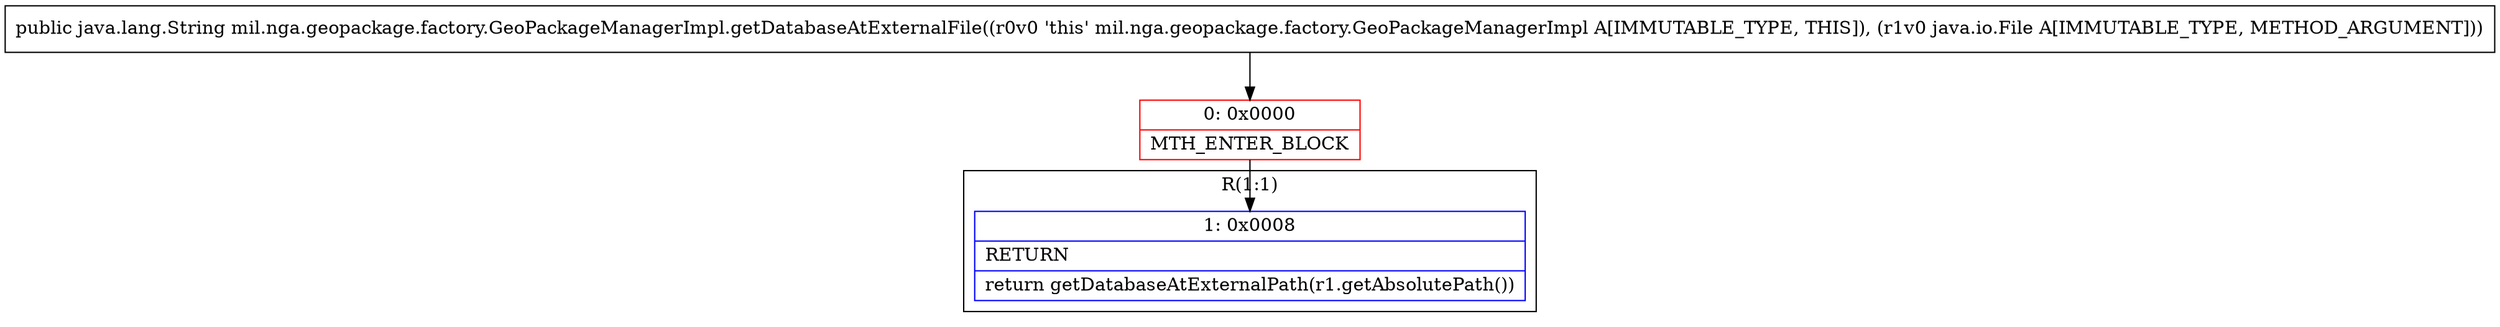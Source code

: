 digraph "CFG formil.nga.geopackage.factory.GeoPackageManagerImpl.getDatabaseAtExternalFile(Ljava\/io\/File;)Ljava\/lang\/String;" {
subgraph cluster_Region_2025704175 {
label = "R(1:1)";
node [shape=record,color=blue];
Node_1 [shape=record,label="{1\:\ 0x0008|RETURN\l|return getDatabaseAtExternalPath(r1.getAbsolutePath())\l}"];
}
Node_0 [shape=record,color=red,label="{0\:\ 0x0000|MTH_ENTER_BLOCK\l}"];
MethodNode[shape=record,label="{public java.lang.String mil.nga.geopackage.factory.GeoPackageManagerImpl.getDatabaseAtExternalFile((r0v0 'this' mil.nga.geopackage.factory.GeoPackageManagerImpl A[IMMUTABLE_TYPE, THIS]), (r1v0 java.io.File A[IMMUTABLE_TYPE, METHOD_ARGUMENT])) }"];
MethodNode -> Node_0;
Node_0 -> Node_1;
}

